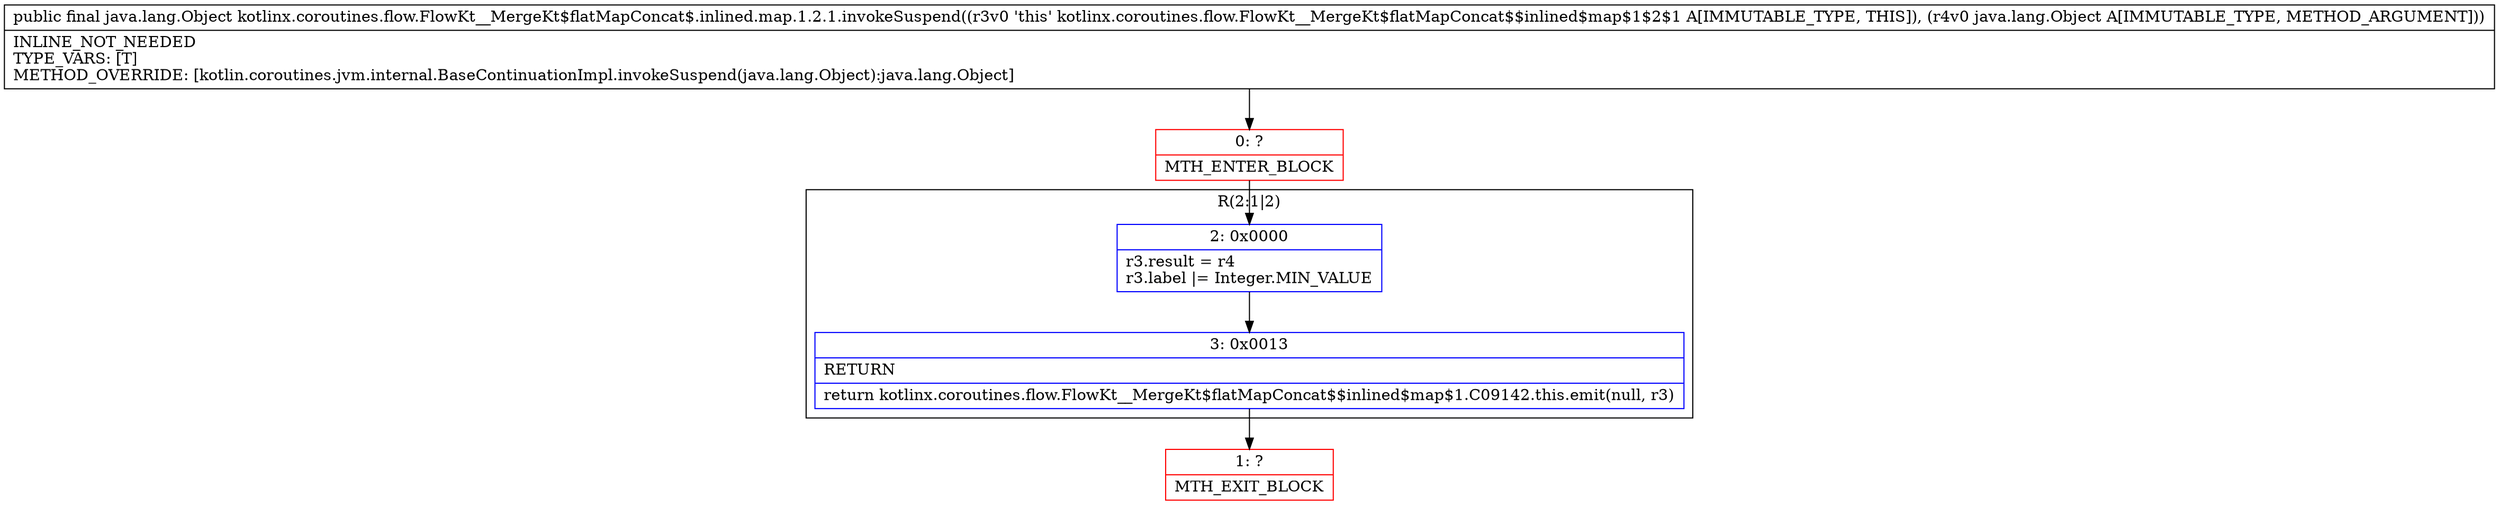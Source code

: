 digraph "CFG forkotlinx.coroutines.flow.FlowKt__MergeKt$flatMapConcat$.inlined.map.1.2.1.invokeSuspend(Ljava\/lang\/Object;)Ljava\/lang\/Object;" {
subgraph cluster_Region_304180520 {
label = "R(2:1|2)";
node [shape=record,color=blue];
Node_2 [shape=record,label="{2\:\ 0x0000|r3.result = r4\lr3.label \|= Integer.MIN_VALUE\l}"];
Node_3 [shape=record,label="{3\:\ 0x0013|RETURN\l|return kotlinx.coroutines.flow.FlowKt__MergeKt$flatMapConcat$$inlined$map$1.C09142.this.emit(null, r3)\l}"];
}
Node_0 [shape=record,color=red,label="{0\:\ ?|MTH_ENTER_BLOCK\l}"];
Node_1 [shape=record,color=red,label="{1\:\ ?|MTH_EXIT_BLOCK\l}"];
MethodNode[shape=record,label="{public final java.lang.Object kotlinx.coroutines.flow.FlowKt__MergeKt$flatMapConcat$.inlined.map.1.2.1.invokeSuspend((r3v0 'this' kotlinx.coroutines.flow.FlowKt__MergeKt$flatMapConcat$$inlined$map$1$2$1 A[IMMUTABLE_TYPE, THIS]), (r4v0 java.lang.Object A[IMMUTABLE_TYPE, METHOD_ARGUMENT]))  | INLINE_NOT_NEEDED\lTYPE_VARS: [T]\lMETHOD_OVERRIDE: [kotlin.coroutines.jvm.internal.BaseContinuationImpl.invokeSuspend(java.lang.Object):java.lang.Object]\l}"];
MethodNode -> Node_0;Node_2 -> Node_3;
Node_3 -> Node_1;
Node_0 -> Node_2;
}

